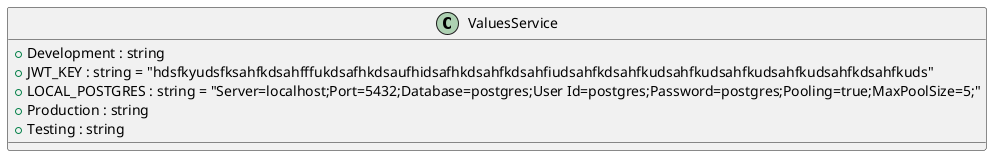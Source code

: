 @startuml
class ValuesService {
    + Development : string
    + JWT_KEY : string = "hdsfkyudsfksahfkdsahfffukdsafhkdsaufhidsafhkdsahfkdsahfiudsahfkdsahfkudsahfkudsahfkudsahfkudsahfkdsahfkuds"
    + LOCAL_POSTGRES : string = "Server=localhost;Port=5432;Database=postgres;User Id=postgres;Password=postgres;Pooling=true;MaxPoolSize=5;"
    + Production : string
    + Testing : string
}
@enduml
